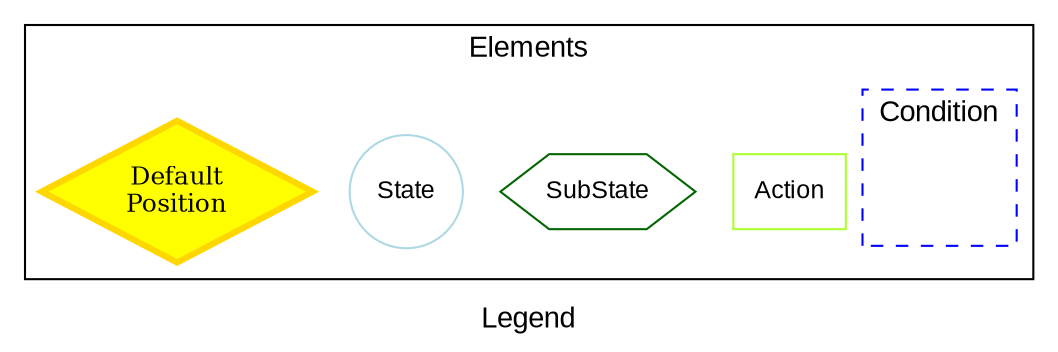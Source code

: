 # dot -Tpng -Gdpi=300 legend_graph.dot -o legend_graph.png

digraph SectarianBehaviour {
    label="Legend";
    color=gray;
    fontname="Arial";

    // Elements
    subgraph cluster_elems {
        label="Elements";
        color=black;
        fontname="Arial";


        Action [label="Action", shape=rectangle, color=greenyellow, fontname="Arial", fontsize=12];
        SubState [label="SubState", shape=hexagon, color=darkgreen, fontname="Arial", fontsize=12];
        State [label="State", shape=circle, color=lightblue, fontname="Arial", fontsize=12];
        Default [label="Default\nPosition", shape=diamond, color=gold, fillcolor=yellow, fontcolor=black, fontsize=12, style=filled, penwidth=3];

        subgraph cluster_elemnt {
            label = "Condition";
            color=blue;
            style=dashed;

            A [label="", color=none];
        }
    }


    // // Example 1
    // subgraph cluster_ex1 {
    //     label="Example 1";
    //     color=black;
    //     fontname="Arial";

    //     StateExample [label="State1", shape=circle, color=lightblue, fontname="Arial", fontsize=12];
    //     ActionExample [label="Action1", shape=rectangle, color=greenyellow, fontname="Arial", fontsize=12];
    //     StateExample -> ActionExample [label="Condition1", color=black, fontname="Arial"];
    // }
}

